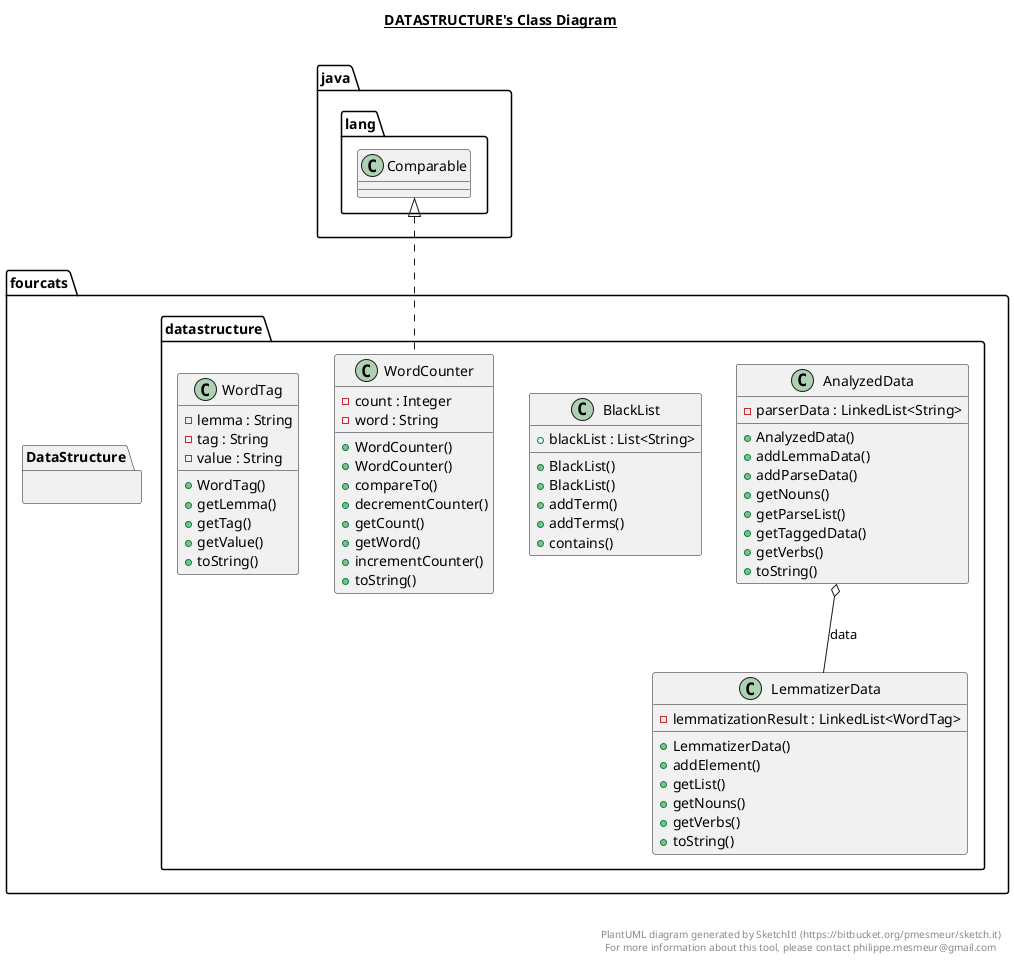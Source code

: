 @startuml

title __DATASTRUCTURE's Class Diagram__\n

  namespace fourcats {
    namespace DataStructure {
      class fourcats.datastructure.AnalyzedData {
          - parserData : LinkedList<String>
          + AnalyzedData()
          + addLemmaData()
          + addParseData()
          + getNouns()
          + getParseList()
          + getTaggedData()
          + getVerbs()
          + toString()
      }
    }
  }
  

  namespace fourcats {
    namespace DataStructure {
      class fourcats.datastructure.BlackList {
          + blackList : List<String>
          + BlackList()
          + BlackList()
          + addTerm()
          + addTerms()
          + contains()
      }
    }
  }
  

  namespace fourcats {
    namespace DataStructure {
      class fourcats.datastructure.LemmatizerData {
          - lemmatizationResult : LinkedList<WordTag>
          + LemmatizerData()
          + addElement()
          + getList()
          + getNouns()
          + getVerbs()
          + toString()
      }
    }
  }
  

  namespace fourcats {
    namespace DataStructure {
      class fourcats.datastructure.WordCounter {
          - count : Integer
          - word : String
          + WordCounter()
          + WordCounter()
          + compareTo()
          + decrementCounter()
          + getCount()
          + getWord()
          + incrementCounter()
          + toString()
      }
    }
  }
  

  namespace fourcats {
    namespace DataStructure {
      class fourcats.datastructure.WordTag {
          - lemma : String
          - tag : String
          - value : String
          + WordTag()
          + getLemma()
          + getTag()
          + getValue()
          + toString()
      }
    }
  }
  

  fourcats.datastructure.AnalyzedData o-- fourcats.datastructure.LemmatizerData : data
  fourcats.datastructure.WordCounter .up.|> java.lang.Comparable


right footer


PlantUML diagram generated by SketchIt! (https://bitbucket.org/pmesmeur/sketch.it)
For more information about this tool, please contact philippe.mesmeur@gmail.com
endfooter

@enduml
